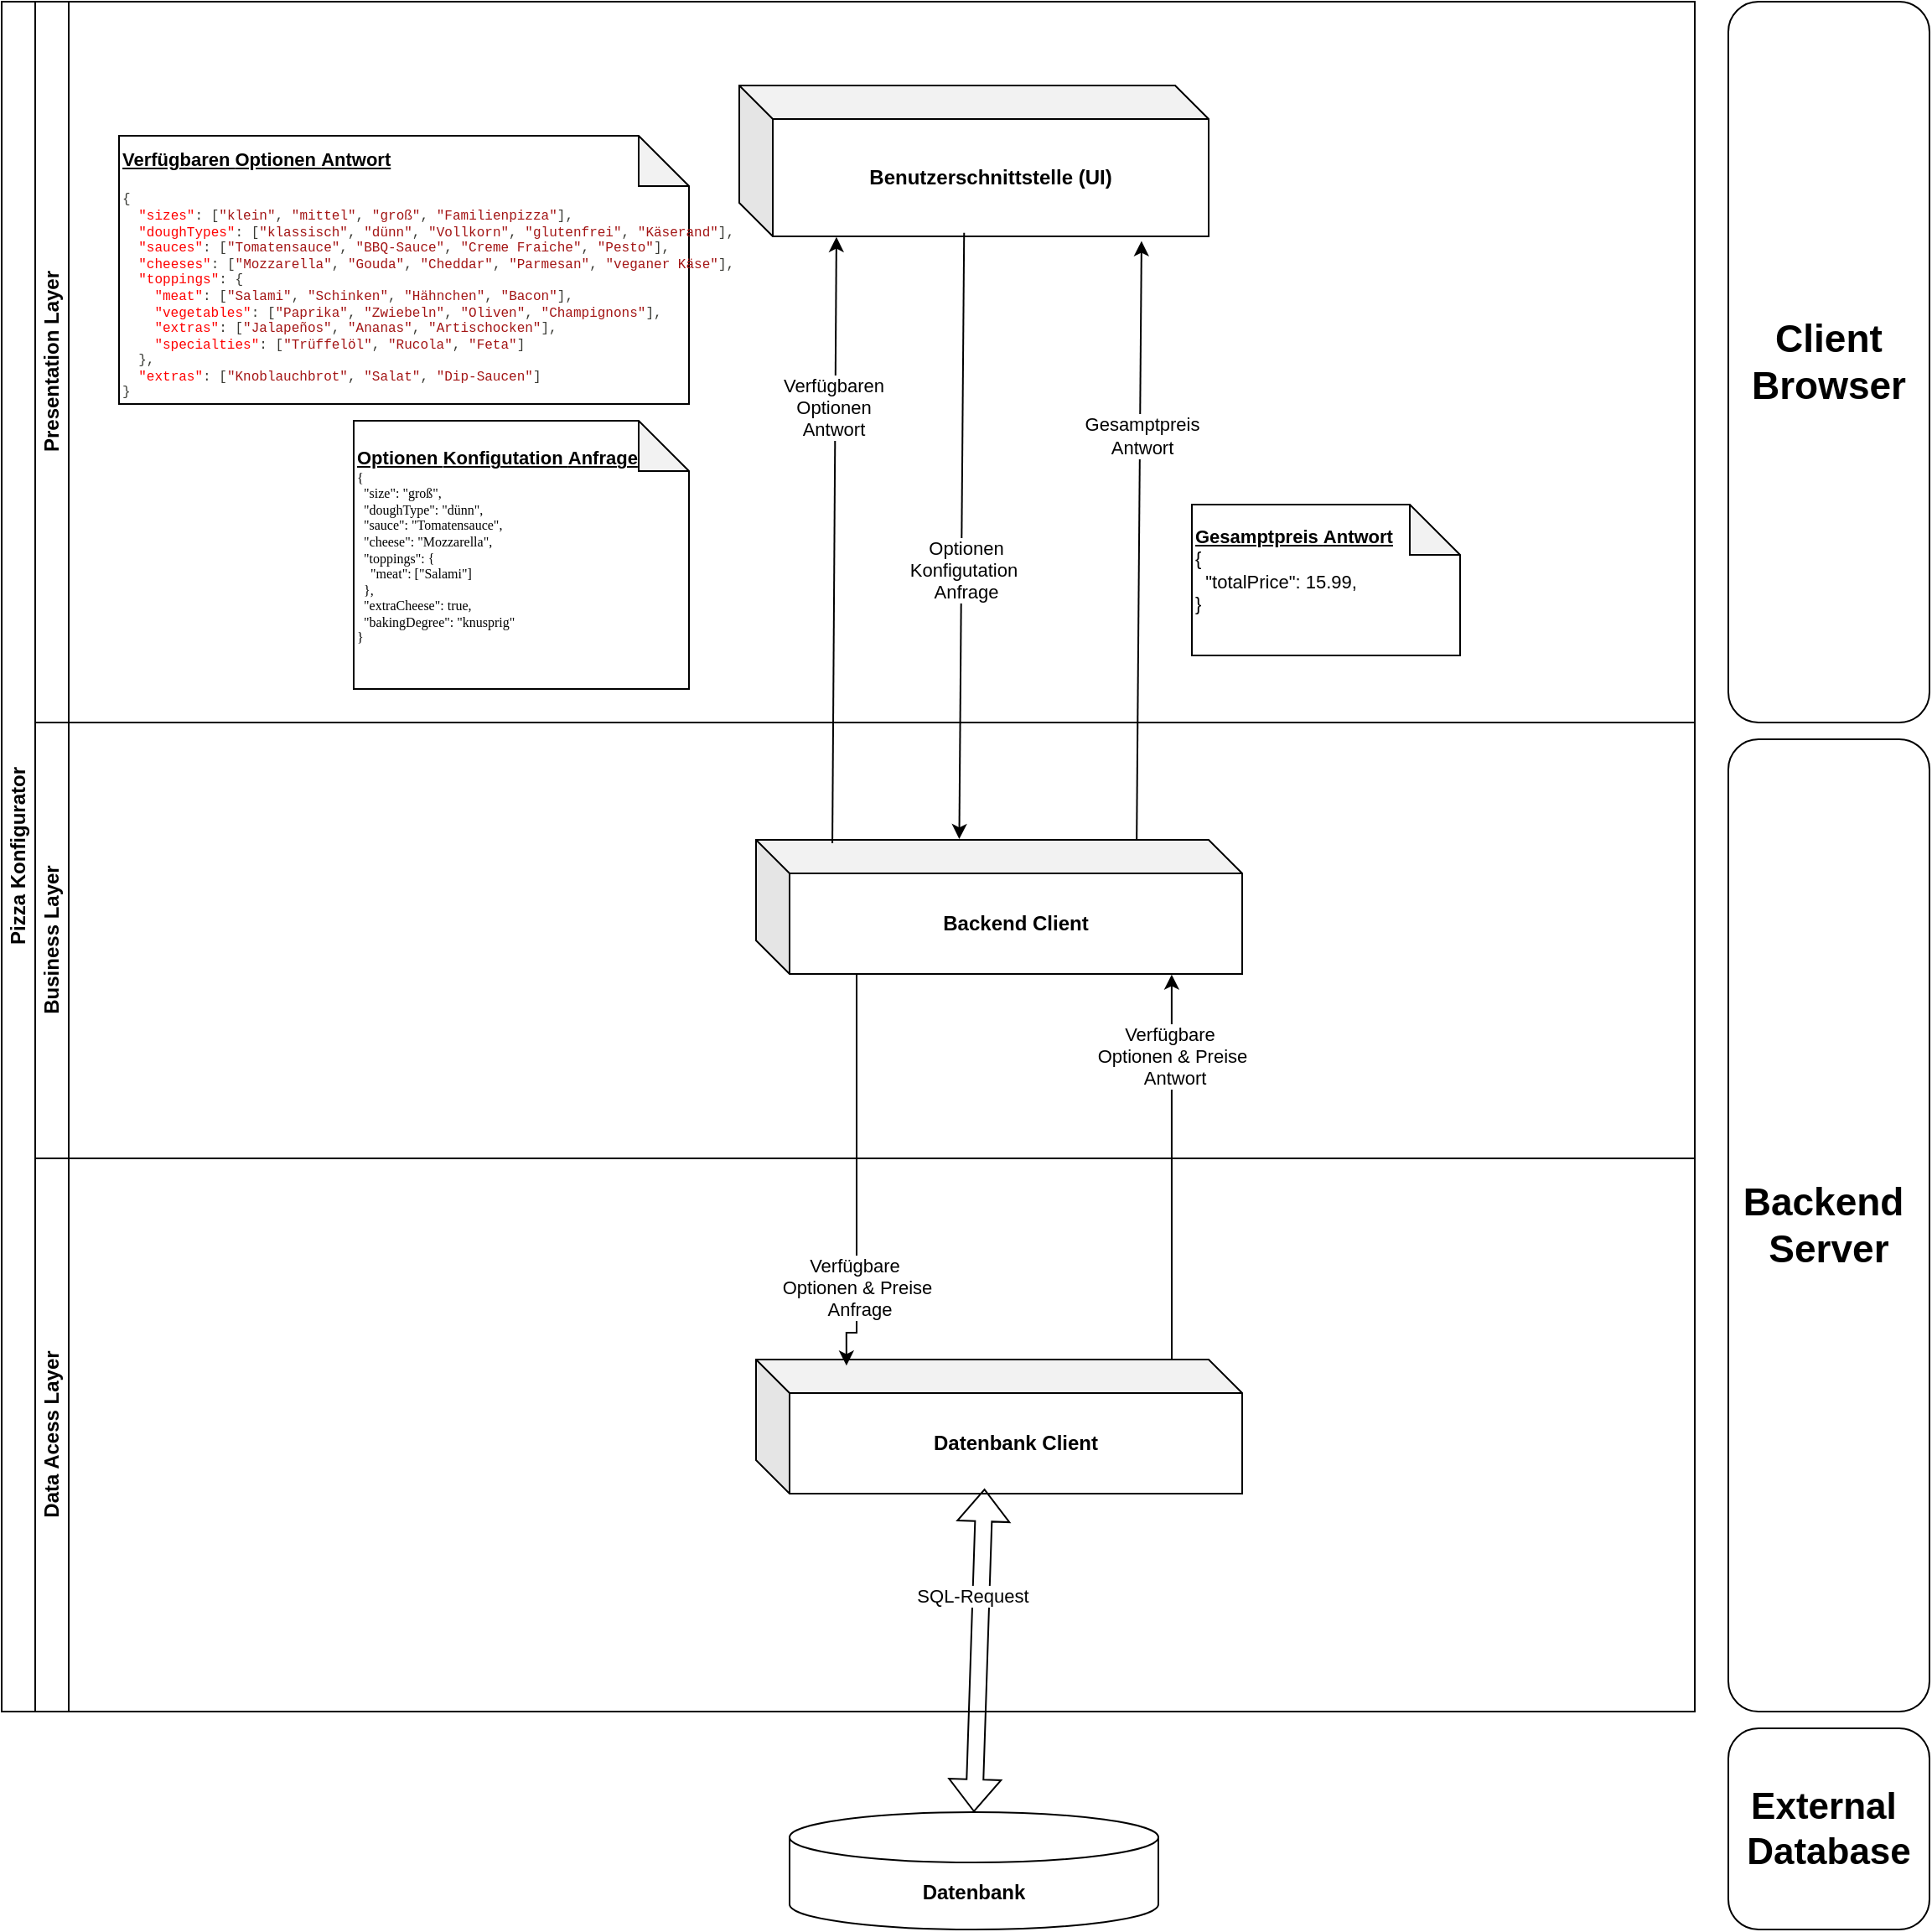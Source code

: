<mxfile version="24.7.17">
  <diagram id="prtHgNgQTEPvFCAcTncT" name="Page-1">
    <mxGraphModel dx="2363" dy="1367" grid="1" gridSize="10" guides="1" tooltips="1" connect="1" arrows="1" fold="1" page="1" pageScale="1" pageWidth="827" pageHeight="1169" math="0" shadow="0">
      <root>
        <mxCell id="0" />
        <mxCell id="1" parent="0" />
        <mxCell id="dNxyNK7c78bLwvsdeMH5-19" value="Pizza Konfigurator" style="swimlane;html=1;childLayout=stackLayout;resizeParent=1;resizeParentMax=0;horizontal=0;startSize=20;horizontalStack=0;" parent="1" vertex="1">
          <mxGeometry x="40" y="80" width="1010" height="1020" as="geometry" />
        </mxCell>
        <mxCell id="dNxyNK7c78bLwvsdeMH5-20" value="Presentation Layer" style="swimlane;html=1;startSize=20;horizontal=0;" parent="dNxyNK7c78bLwvsdeMH5-19" vertex="1">
          <mxGeometry x="20" width="990" height="430" as="geometry">
            <mxRectangle x="20" width="430" height="30" as="alternateBounds" />
          </mxGeometry>
        </mxCell>
        <mxCell id="aPchaK3MJJFlwDpqy7zF-2" value="&lt;strong&gt;Benutzerschnittstelle (UI)&lt;/strong&gt;" style="shape=cube;whiteSpace=wrap;html=1;boundedLbl=1;backgroundOutline=1;darkOpacity=0.05;darkOpacity2=0.1;" vertex="1" parent="dNxyNK7c78bLwvsdeMH5-20">
          <mxGeometry x="420" y="50" width="280" height="90" as="geometry" />
        </mxCell>
        <mxCell id="aPchaK3MJJFlwDpqy7zF-19" value="&lt;pre style=&quot;&quot;&gt;&lt;u&gt;&lt;b&gt;&lt;code class=&quot;language-json&quot; style=&quot;font-size: 8px; color: rgb(57, 58, 52); font-family: Consolas, &amp;quot;Bitstream Vera Sans Mono&amp;quot;, &amp;quot;Courier New&amp;quot;, Courier, monospace; direction: ltr; word-spacing: normal; word-break: normal; line-height: 1.2em; tab-size: 4; hyphens: none;&quot;&gt;&lt;span class=&quot;token&quot;&gt;&lt;span style=&quot;color: rgb(0, 0, 0); font-family: Helvetica; font-size: 11px; white-space-collapse: collapse; background-color: rgb(255, 255, 255);&quot;&gt;Verfügbaren&amp;nbsp;&lt;/span&gt;&lt;/span&gt;&lt;/code&gt;&lt;font style=&quot;font-size: 11px;&quot; face=&quot;Helvetica&quot;&gt;Optionen&amp;nbsp;&lt;/font&gt;&lt;span style=&quot;font-size: 11px; font-family: Helvetica; white-space: normal; word-spacing: normal; background-color: initial;&quot;&gt;Antwort&lt;/span&gt;&lt;/b&gt;&lt;/u&gt;&lt;/pre&gt;&lt;pre style=&quot;font-size: 8px;&quot;&gt;&lt;code class=&quot;language-json&quot; style=&quot;color: rgb(57, 58, 52); font-family: Consolas, &amp;quot;Bitstream Vera Sans Mono&amp;quot;, &amp;quot;Courier New&amp;quot;, Courier, monospace; direction: ltr; word-spacing: normal; word-break: normal; line-height: 1.2em; tab-size: 4; hyphens: none;&quot;&gt;&lt;span class=&quot;token&quot;&gt;{&lt;/span&gt;&lt;br&gt;  &lt;span class=&quot;token&quot; style=&quot;color: rgb(255, 0, 0);&quot;&gt;&quot;sizes&quot;&lt;/span&gt;&lt;span class=&quot;token&quot;&gt;:&lt;/span&gt; &lt;span class=&quot;token&quot;&gt;[&lt;/span&gt;&lt;span class=&quot;token&quot; style=&quot;color: rgb(163, 21, 21);&quot;&gt;&quot;klein&quot;&lt;/span&gt;&lt;span class=&quot;token&quot;&gt;,&lt;/span&gt; &lt;span class=&quot;token&quot; style=&quot;color: rgb(163, 21, 21);&quot;&gt;&quot;mittel&quot;&lt;/span&gt;&lt;span class=&quot;token&quot;&gt;,&lt;/span&gt; &lt;span class=&quot;token&quot; style=&quot;color: rgb(163, 21, 21);&quot;&gt;&quot;groß&quot;&lt;/span&gt;&lt;span class=&quot;token&quot;&gt;,&lt;/span&gt; &lt;span class=&quot;token&quot; style=&quot;color: rgb(163, 21, 21);&quot;&gt;&quot;Familienpizza&quot;&lt;/span&gt;&lt;span class=&quot;token&quot;&gt;]&lt;/span&gt;&lt;span class=&quot;token&quot;&gt;,&lt;/span&gt;&lt;br&gt;  &lt;span class=&quot;token&quot; style=&quot;color: rgb(255, 0, 0);&quot;&gt;&quot;doughTypes&quot;&lt;/span&gt;&lt;span class=&quot;token&quot;&gt;:&lt;/span&gt; &lt;span class=&quot;token&quot;&gt;[&lt;/span&gt;&lt;span class=&quot;token&quot; style=&quot;color: rgb(163, 21, 21);&quot;&gt;&quot;klassisch&quot;&lt;/span&gt;&lt;span class=&quot;token&quot;&gt;,&lt;/span&gt; &lt;span class=&quot;token&quot; style=&quot;color: rgb(163, 21, 21);&quot;&gt;&quot;dünn&quot;&lt;/span&gt;&lt;span class=&quot;token&quot;&gt;,&lt;/span&gt; &lt;span class=&quot;token&quot; style=&quot;color: rgb(163, 21, 21);&quot;&gt;&quot;Vollkorn&quot;&lt;/span&gt;&lt;span class=&quot;token&quot;&gt;,&lt;/span&gt; &lt;span class=&quot;token&quot; style=&quot;color: rgb(163, 21, 21);&quot;&gt;&quot;glutenfrei&quot;&lt;/span&gt;&lt;span class=&quot;token&quot;&gt;,&lt;/span&gt; &lt;span class=&quot;token&quot; style=&quot;color: rgb(163, 21, 21);&quot;&gt;&quot;Käserand&quot;&lt;/span&gt;&lt;span class=&quot;token&quot;&gt;]&lt;/span&gt;&lt;span class=&quot;token&quot;&gt;,&lt;/span&gt;&lt;br&gt;  &lt;span class=&quot;token&quot; style=&quot;color: rgb(255, 0, 0);&quot;&gt;&quot;sauces&quot;&lt;/span&gt;&lt;span class=&quot;token&quot;&gt;:&lt;/span&gt; &lt;span class=&quot;token&quot;&gt;[&lt;/span&gt;&lt;span class=&quot;token&quot; style=&quot;color: rgb(163, 21, 21);&quot;&gt;&quot;Tomatensauce&quot;&lt;/span&gt;&lt;span class=&quot;token&quot;&gt;,&lt;/span&gt; &lt;span class=&quot;token&quot; style=&quot;color: rgb(163, 21, 21);&quot;&gt;&quot;BBQ-Sauce&quot;&lt;/span&gt;&lt;span class=&quot;token&quot;&gt;,&lt;/span&gt; &lt;span class=&quot;token&quot; style=&quot;color: rgb(163, 21, 21);&quot;&gt;&quot;Creme Fraiche&quot;&lt;/span&gt;&lt;span class=&quot;token&quot;&gt;,&lt;/span&gt; &lt;span class=&quot;token&quot; style=&quot;color: rgb(163, 21, 21);&quot;&gt;&quot;Pesto&quot;&lt;/span&gt;&lt;span class=&quot;token&quot;&gt;]&lt;/span&gt;&lt;span class=&quot;token&quot;&gt;,&lt;/span&gt;&lt;br&gt;  &lt;span class=&quot;token&quot; style=&quot;color: rgb(255, 0, 0);&quot;&gt;&quot;cheeses&quot;&lt;/span&gt;&lt;span class=&quot;token&quot;&gt;:&lt;/span&gt; &lt;span class=&quot;token&quot;&gt;[&lt;/span&gt;&lt;span class=&quot;token&quot; style=&quot;color: rgb(163, 21, 21);&quot;&gt;&quot;Mozzarella&quot;&lt;/span&gt;&lt;span class=&quot;token&quot;&gt;,&lt;/span&gt; &lt;span class=&quot;token&quot; style=&quot;color: rgb(163, 21, 21);&quot;&gt;&quot;Gouda&quot;&lt;/span&gt;&lt;span class=&quot;token&quot;&gt;,&lt;/span&gt; &lt;span class=&quot;token&quot; style=&quot;color: rgb(163, 21, 21);&quot;&gt;&quot;Cheddar&quot;&lt;/span&gt;&lt;span class=&quot;token&quot;&gt;,&lt;/span&gt; &lt;span class=&quot;token&quot; style=&quot;color: rgb(163, 21, 21);&quot;&gt;&quot;Parmesan&quot;&lt;/span&gt;&lt;span class=&quot;token&quot;&gt;,&lt;/span&gt; &lt;span class=&quot;token&quot; style=&quot;color: rgb(163, 21, 21);&quot;&gt;&quot;veganer Käse&quot;&lt;/span&gt;&lt;span class=&quot;token&quot;&gt;]&lt;/span&gt;&lt;span class=&quot;token&quot;&gt;,&lt;/span&gt;&lt;br&gt;  &lt;span class=&quot;token&quot; style=&quot;color: rgb(255, 0, 0);&quot;&gt;&quot;toppings&quot;&lt;/span&gt;&lt;span class=&quot;token&quot;&gt;:&lt;/span&gt; &lt;span class=&quot;token&quot;&gt;{&lt;/span&gt;&lt;br&gt;    &lt;span class=&quot;token&quot; style=&quot;color: rgb(255, 0, 0);&quot;&gt;&quot;meat&quot;&lt;/span&gt;&lt;span class=&quot;token&quot;&gt;:&lt;/span&gt; &lt;span class=&quot;token&quot;&gt;[&lt;/span&gt;&lt;span class=&quot;token&quot; style=&quot;color: rgb(163, 21, 21);&quot;&gt;&quot;Salami&quot;&lt;/span&gt;&lt;span class=&quot;token&quot;&gt;,&lt;/span&gt; &lt;span class=&quot;token&quot; style=&quot;color: rgb(163, 21, 21);&quot;&gt;&quot;Schinken&quot;&lt;/span&gt;&lt;span class=&quot;token&quot;&gt;,&lt;/span&gt; &lt;span class=&quot;token&quot; style=&quot;color: rgb(163, 21, 21);&quot;&gt;&quot;Hähnchen&quot;&lt;/span&gt;&lt;span class=&quot;token&quot;&gt;,&lt;/span&gt; &lt;span class=&quot;token&quot; style=&quot;color: rgb(163, 21, 21);&quot;&gt;&quot;Bacon&quot;&lt;/span&gt;&lt;span class=&quot;token&quot;&gt;]&lt;/span&gt;&lt;span class=&quot;token&quot;&gt;,&lt;/span&gt;&lt;br&gt;    &lt;span class=&quot;token&quot; style=&quot;color: rgb(255, 0, 0);&quot;&gt;&quot;vegetables&quot;&lt;/span&gt;&lt;span class=&quot;token&quot;&gt;:&lt;/span&gt; &lt;span class=&quot;token&quot;&gt;[&lt;/span&gt;&lt;span class=&quot;token&quot; style=&quot;color: rgb(163, 21, 21);&quot;&gt;&quot;Paprika&quot;&lt;/span&gt;&lt;span class=&quot;token&quot;&gt;,&lt;/span&gt; &lt;span class=&quot;token&quot; style=&quot;color: rgb(163, 21, 21);&quot;&gt;&quot;Zwiebeln&quot;&lt;/span&gt;&lt;span class=&quot;token&quot;&gt;,&lt;/span&gt; &lt;span class=&quot;token&quot; style=&quot;color: rgb(163, 21, 21);&quot;&gt;&quot;Oliven&quot;&lt;/span&gt;&lt;span class=&quot;token&quot;&gt;,&lt;/span&gt; &lt;span class=&quot;token&quot; style=&quot;color: rgb(163, 21, 21);&quot;&gt;&quot;Champignons&quot;&lt;/span&gt;&lt;span class=&quot;token&quot;&gt;]&lt;/span&gt;&lt;span class=&quot;token&quot;&gt;,&lt;/span&gt;&lt;br&gt;    &lt;span class=&quot;token&quot; style=&quot;color: rgb(255, 0, 0);&quot;&gt;&quot;extras&quot;&lt;/span&gt;&lt;span class=&quot;token&quot;&gt;:&lt;/span&gt; &lt;span class=&quot;token&quot;&gt;[&lt;/span&gt;&lt;span class=&quot;token&quot; style=&quot;color: rgb(163, 21, 21);&quot;&gt;&quot;Jalapeños&quot;&lt;/span&gt;&lt;span class=&quot;token&quot;&gt;,&lt;/span&gt; &lt;span class=&quot;token&quot; style=&quot;color: rgb(163, 21, 21);&quot;&gt;&quot;Ananas&quot;&lt;/span&gt;&lt;span class=&quot;token&quot;&gt;,&lt;/span&gt; &lt;span class=&quot;token&quot; style=&quot;color: rgb(163, 21, 21);&quot;&gt;&quot;Artischocken&quot;&lt;/span&gt;&lt;span class=&quot;token&quot;&gt;]&lt;/span&gt;&lt;span class=&quot;token&quot;&gt;,&lt;/span&gt;&lt;br&gt;    &lt;span class=&quot;token&quot; style=&quot;color: rgb(255, 0, 0);&quot;&gt;&quot;specialties&quot;&lt;/span&gt;&lt;span class=&quot;token&quot;&gt;:&lt;/span&gt; &lt;span class=&quot;token&quot;&gt;[&lt;/span&gt;&lt;span class=&quot;token&quot; style=&quot;color: rgb(163, 21, 21);&quot;&gt;&quot;Trüffelöl&quot;&lt;/span&gt;&lt;span class=&quot;token&quot;&gt;,&lt;/span&gt; &lt;span class=&quot;token&quot; style=&quot;color: rgb(163, 21, 21);&quot;&gt;&quot;Rucola&quot;&lt;/span&gt;&lt;span class=&quot;token&quot;&gt;,&lt;/span&gt; &lt;span class=&quot;token&quot; style=&quot;color: rgb(163, 21, 21);&quot;&gt;&quot;Feta&quot;&lt;/span&gt;&lt;span class=&quot;token&quot;&gt;]&lt;/span&gt;&lt;br&gt;  &lt;span class=&quot;token&quot;&gt;}&lt;/span&gt;&lt;span class=&quot;token&quot;&gt;,&lt;/span&gt;&lt;br&gt;  &lt;span class=&quot;token&quot; style=&quot;color: rgb(255, 0, 0);&quot;&gt;&quot;extras&quot;&lt;/span&gt;&lt;span class=&quot;token&quot;&gt;:&lt;/span&gt; &lt;span class=&quot;token&quot;&gt;[&lt;/span&gt;&lt;span class=&quot;token&quot; style=&quot;color: rgb(163, 21, 21);&quot;&gt;&quot;Knoblauchbrot&quot;&lt;/span&gt;&lt;span class=&quot;token&quot;&gt;,&lt;/span&gt; &lt;span class=&quot;token&quot; style=&quot;color: rgb(163, 21, 21);&quot;&gt;&quot;Salat&quot;&lt;/span&gt;&lt;span class=&quot;token&quot;&gt;,&lt;/span&gt; &lt;span class=&quot;token&quot; style=&quot;color: rgb(163, 21, 21);&quot;&gt;&quot;Dip-Saucen&quot;&lt;/span&gt;&lt;span class=&quot;token&quot;&gt;]&lt;/span&gt;&lt;br&gt;&lt;span class=&quot;token&quot;&gt;}&lt;/span&gt;&lt;/code&gt;&lt;/pre&gt;" style="shape=note;whiteSpace=wrap;html=1;backgroundOutline=1;darkOpacity=0.05;align=left;" vertex="1" parent="dNxyNK7c78bLwvsdeMH5-20">
          <mxGeometry x="50" y="80" width="340" height="160" as="geometry" />
        </mxCell>
        <mxCell id="aPchaK3MJJFlwDpqy7zF-21" value="&lt;div style=&quot;font-size: 11px; text-wrap: nowrap;&quot;&gt;&lt;u&gt;&lt;b&gt;Optionen&amp;nbsp;&lt;span style=&quot;background-color: rgb(255, 255, 255);&quot;&gt;Konfigutation&amp;nbsp;&lt;/span&gt;&lt;span style=&quot;background-color: initial;&quot;&gt;Anfrage&lt;/span&gt;&lt;/b&gt;&lt;/u&gt;&lt;/div&gt;&lt;div style=&quot;font-size: 8px; text-wrap: nowrap;&quot;&gt;&lt;span style=&quot;background-color: initial;&quot;&gt;&lt;div&gt;&lt;font face=&quot;Lucida Console&quot;&gt;{&lt;/font&gt;&lt;/div&gt;&lt;div&gt;&lt;font face=&quot;U1hpZtVvTLcUlfGHgEqY&quot;&gt;&amp;nbsp; &quot;size&quot;: &quot;groß&quot;,&lt;/font&gt;&lt;/div&gt;&lt;div&gt;&lt;font face=&quot;U1hpZtVvTLcUlfGHgEqY&quot;&gt;&amp;nbsp; &quot;doughType&quot;: &quot;dünn&quot;,&lt;/font&gt;&lt;/div&gt;&lt;div&gt;&lt;font face=&quot;U1hpZtVvTLcUlfGHgEqY&quot;&gt;&amp;nbsp; &quot;sauce&quot;: &quot;Tomatensauce&quot;,&lt;/font&gt;&lt;/div&gt;&lt;div&gt;&lt;font face=&quot;U1hpZtVvTLcUlfGHgEqY&quot;&gt;&amp;nbsp; &quot;cheese&quot;: &quot;Mozzarella&quot;,&lt;/font&gt;&lt;/div&gt;&lt;div&gt;&lt;font face=&quot;U1hpZtVvTLcUlfGHgEqY&quot;&gt;&amp;nbsp; &quot;toppings&quot;: {&lt;/font&gt;&lt;/div&gt;&lt;div&gt;&lt;font face=&quot;U1hpZtVvTLcUlfGHgEqY&quot;&gt;&amp;nbsp; &amp;nbsp; &quot;meat&quot;: [&quot;Salami&quot;]&lt;/font&gt;&lt;/div&gt;&lt;div&gt;&lt;font face=&quot;U1hpZtVvTLcUlfGHgEqY&quot;&gt;&amp;nbsp; },&lt;/font&gt;&lt;/div&gt;&lt;div&gt;&lt;font face=&quot;U1hpZtVvTLcUlfGHgEqY&quot;&gt;&amp;nbsp; &quot;extraCheese&quot;: true,&lt;/font&gt;&lt;/div&gt;&lt;div&gt;&lt;font face=&quot;U1hpZtVvTLcUlfGHgEqY&quot;&gt;&amp;nbsp; &quot;bakingDegree&quot;: &quot;knusprig&quot;&lt;/font&gt;&lt;/div&gt;&lt;div&gt;&lt;font face=&quot;U1hpZtVvTLcUlfGHgEqY&quot;&gt;}&lt;/font&gt;&lt;/div&gt;&lt;div&gt;&lt;br&gt;&lt;/div&gt;&lt;/span&gt;&lt;/div&gt;" style="shape=note;whiteSpace=wrap;html=1;backgroundOutline=1;darkOpacity=0.05;align=left;" vertex="1" parent="dNxyNK7c78bLwvsdeMH5-20">
          <mxGeometry x="190" y="250" width="200" height="160" as="geometry" />
        </mxCell>
        <mxCell id="aPchaK3MJJFlwDpqy7zF-23" value="&lt;b&gt;&lt;u&gt;&lt;span style=&quot;font-size: 11px; text-wrap: nowrap; background-color: rgb(255, 255, 255);&quot;&gt;Gesamptpreis&amp;nbsp;&lt;/span&gt;&lt;span style=&quot;font-size: 11px; text-wrap: nowrap; background-color: initial;&quot;&gt;Antwort&lt;/span&gt;&lt;/u&gt;&lt;/b&gt;&lt;div style=&quot;font-size: 11px; text-wrap: nowrap;&quot;&gt;&lt;div&gt;{&lt;/div&gt;&lt;div&gt;&amp;nbsp; &quot;totalPrice&quot;: 15.99,&lt;/div&gt;&lt;div&gt;&lt;span style=&quot;background-color: initial;&quot;&gt;}&lt;/span&gt;&lt;br&gt;&lt;/div&gt;&lt;div style=&quot;&quot;&gt;&lt;br&gt;&lt;/div&gt;&lt;/div&gt;" style="shape=note;whiteSpace=wrap;html=1;backgroundOutline=1;darkOpacity=0.05;align=left;" vertex="1" parent="dNxyNK7c78bLwvsdeMH5-20">
          <mxGeometry x="690" y="300" width="160" height="90" as="geometry" />
        </mxCell>
        <mxCell id="dNxyNK7c78bLwvsdeMH5-21" value="Business Layer" style="swimlane;html=1;startSize=20;horizontal=0;" parent="dNxyNK7c78bLwvsdeMH5-19" vertex="1">
          <mxGeometry x="20" y="430" width="990" height="260" as="geometry">
            <mxRectangle x="20" y="30" width="430" height="30" as="alternateBounds" />
          </mxGeometry>
        </mxCell>
        <mxCell id="aPchaK3MJJFlwDpqy7zF-6" value="&lt;strong&gt;Backend Client&lt;/strong&gt;" style="shape=cube;whiteSpace=wrap;html=1;boundedLbl=1;backgroundOutline=1;darkOpacity=0.05;darkOpacity2=0.1;" vertex="1" parent="dNxyNK7c78bLwvsdeMH5-21">
          <mxGeometry x="430" y="70" width="290" height="80" as="geometry" />
        </mxCell>
        <mxCell id="dNxyNK7c78bLwvsdeMH5-22" value="Data Acess Layer" style="swimlane;html=1;startSize=20;horizontal=0;" parent="dNxyNK7c78bLwvsdeMH5-19" vertex="1">
          <mxGeometry x="20" y="690" width="990" height="330" as="geometry">
            <mxRectangle x="20" y="60" width="430" height="30" as="alternateBounds" />
          </mxGeometry>
        </mxCell>
        <mxCell id="aPchaK3MJJFlwDpqy7zF-24" value="&lt;strong&gt;Datenbank Client&lt;/strong&gt;" style="shape=cube;whiteSpace=wrap;html=1;boundedLbl=1;backgroundOutline=1;darkOpacity=0.05;darkOpacity2=0.1;" vertex="1" parent="dNxyNK7c78bLwvsdeMH5-22">
          <mxGeometry x="430" y="120" width="290" height="80" as="geometry" />
        </mxCell>
        <mxCell id="aPchaK3MJJFlwDpqy7zF-11" value="" style="endArrow=classic;html=1;rounded=0;entryX=0.207;entryY=1.004;entryDx=0;entryDy=0;entryPerimeter=0;exitX=0.157;exitY=0.025;exitDx=0;exitDy=0;exitPerimeter=0;" edge="1" parent="dNxyNK7c78bLwvsdeMH5-19" source="aPchaK3MJJFlwDpqy7zF-6" target="aPchaK3MJJFlwDpqy7zF-2">
          <mxGeometry width="50" height="50" relative="1" as="geometry">
            <mxPoint x="260" y="460" as="sourcePoint" />
            <mxPoint x="320" y="350" as="targetPoint" />
          </mxGeometry>
        </mxCell>
        <mxCell id="aPchaK3MJJFlwDpqy7zF-12" value="Verfügbaren&lt;div&gt;Optionen&lt;/div&gt;&lt;div&gt;Antwort&lt;/div&gt;" style="edgeLabel;html=1;align=center;verticalAlign=middle;resizable=0;points=[];" vertex="1" connectable="0" parent="aPchaK3MJJFlwDpqy7zF-11">
          <mxGeometry x="0.44" y="2" relative="1" as="geometry">
            <mxPoint as="offset" />
          </mxGeometry>
        </mxCell>
        <mxCell id="aPchaK3MJJFlwDpqy7zF-13" value="" style="endArrow=classic;html=1;rounded=0;entryX=0.857;entryY=1.031;entryDx=0;entryDy=0;entryPerimeter=0;exitX=0.783;exitY=0.004;exitDx=0;exitDy=0;exitPerimeter=0;" edge="1" parent="dNxyNK7c78bLwvsdeMH5-19" source="aPchaK3MJJFlwDpqy7zF-6" target="aPchaK3MJJFlwDpqy7zF-2">
          <mxGeometry width="50" height="50" relative="1" as="geometry">
            <mxPoint x="270" y="400" as="sourcePoint" />
            <mxPoint x="320" y="350" as="targetPoint" />
          </mxGeometry>
        </mxCell>
        <mxCell id="aPchaK3MJJFlwDpqy7zF-14" value="Gesamptpreis&lt;div&gt;Antwort&lt;/div&gt;" style="edgeLabel;html=1;align=center;verticalAlign=middle;resizable=0;points=[];" vertex="1" connectable="0" parent="aPchaK3MJJFlwDpqy7zF-13">
          <mxGeometry x="0.35" y="-1" relative="1" as="geometry">
            <mxPoint as="offset" />
          </mxGeometry>
        </mxCell>
        <mxCell id="aPchaK3MJJFlwDpqy7zF-17" style="edgeStyle=orthogonalEdgeStyle;rounded=0;orthogonalLoop=1;jettySize=auto;html=1;entryX=0.855;entryY=1.004;entryDx=0;entryDy=0;entryPerimeter=0;exitX=0.862;exitY=0;exitDx=0;exitDy=0;exitPerimeter=0;" edge="1" parent="dNxyNK7c78bLwvsdeMH5-19" source="aPchaK3MJJFlwDpqy7zF-24" target="aPchaK3MJJFlwDpqy7zF-6">
          <mxGeometry relative="1" as="geometry">
            <mxPoint x="698" y="780" as="sourcePoint" />
            <mxPoint x="670" y="440" as="targetPoint" />
            <Array as="points">
              <mxPoint x="698" y="810" />
            </Array>
          </mxGeometry>
        </mxCell>
        <mxCell id="aPchaK3MJJFlwDpqy7zF-18" value="Verfügbare&amp;nbsp;&lt;div&gt;Optionen &amp;amp; Preise&lt;/div&gt;&lt;div&gt;&amp;nbsp;Antwort&lt;/div&gt;" style="edgeLabel;html=1;align=center;verticalAlign=middle;resizable=0;points=[];" vertex="1" connectable="0" parent="aPchaK3MJJFlwDpqy7zF-17">
          <mxGeometry x="0.17" y="2" relative="1" as="geometry">
            <mxPoint x="2" y="-48" as="offset" />
          </mxGeometry>
        </mxCell>
        <mxCell id="aPchaK3MJJFlwDpqy7zF-9" value="" style="endArrow=classic;html=1;rounded=0;exitX=0.479;exitY=0.976;exitDx=0;exitDy=0;exitPerimeter=0;entryX=0.418;entryY=-0.006;entryDx=0;entryDy=0;entryPerimeter=0;" edge="1" parent="dNxyNK7c78bLwvsdeMH5-19" source="aPchaK3MJJFlwDpqy7zF-2" target="aPchaK3MJJFlwDpqy7zF-6">
          <mxGeometry width="50" height="50" relative="1" as="geometry">
            <mxPoint x="230" y="50" as="sourcePoint" />
            <mxPoint x="235.273" y="340" as="targetPoint" />
          </mxGeometry>
        </mxCell>
        <mxCell id="aPchaK3MJJFlwDpqy7zF-10" value="&lt;div&gt;Optionen&lt;/div&gt;Konfigutation&amp;nbsp;&lt;div&gt;Anfrage&lt;/div&gt;" style="edgeLabel;html=1;align=center;verticalAlign=middle;resizable=0;points=[];" vertex="1" connectable="0" parent="aPchaK3MJJFlwDpqy7zF-9">
          <mxGeometry x="0.103" y="-2" relative="1" as="geometry">
            <mxPoint x="4" y="1" as="offset" />
          </mxGeometry>
        </mxCell>
        <mxCell id="aPchaK3MJJFlwDpqy7zF-15" style="edgeStyle=orthogonalEdgeStyle;rounded=0;orthogonalLoop=1;jettySize=auto;html=1;entryX=0.186;entryY=0.046;entryDx=0;entryDy=0;entryPerimeter=0;" edge="1" parent="dNxyNK7c78bLwvsdeMH5-19" source="aPchaK3MJJFlwDpqy7zF-6" target="aPchaK3MJJFlwDpqy7zF-24">
          <mxGeometry relative="1" as="geometry">
            <mxPoint x="510" y="780" as="targetPoint" />
            <Array as="points">
              <mxPoint x="510" y="794" />
            </Array>
          </mxGeometry>
        </mxCell>
        <mxCell id="aPchaK3MJJFlwDpqy7zF-16" value="Verfügbare&amp;nbsp;&lt;div&gt;Optionen &amp;amp; Preise&lt;/div&gt;&lt;div&gt;&amp;nbsp;Anfrage&lt;/div&gt;" style="edgeLabel;html=1;align=center;verticalAlign=middle;resizable=0;points=[];" vertex="1" connectable="0" parent="aPchaK3MJJFlwDpqy7zF-15">
          <mxGeometry x="0.763" relative="1" as="geometry">
            <mxPoint y="-25" as="offset" />
          </mxGeometry>
        </mxCell>
        <mxCell id="aPchaK3MJJFlwDpqy7zF-8" value="&lt;strong&gt;Datenbank&lt;/strong&gt;" style="shape=cylinder3;whiteSpace=wrap;html=1;boundedLbl=1;backgroundOutline=1;size=15;" vertex="1" parent="1">
          <mxGeometry x="510" y="1160" width="220" height="70" as="geometry" />
        </mxCell>
        <mxCell id="aPchaK3MJJFlwDpqy7zF-26" value="" style="shape=flexArrow;endArrow=classic;startArrow=classic;html=1;rounded=0;exitX=0.5;exitY=0;exitDx=0;exitDy=0;exitPerimeter=0;entryX=0.47;entryY=0.963;entryDx=0;entryDy=0;entryPerimeter=0;" edge="1" parent="1" source="aPchaK3MJJFlwDpqy7zF-8" target="aPchaK3MJJFlwDpqy7zF-24">
          <mxGeometry width="100" height="100" relative="1" as="geometry">
            <mxPoint x="410" y="1070" as="sourcePoint" />
            <mxPoint x="510" y="970" as="targetPoint" />
          </mxGeometry>
        </mxCell>
        <mxCell id="aPchaK3MJJFlwDpqy7zF-27" value="SQL-Request" style="edgeLabel;html=1;align=center;verticalAlign=middle;resizable=0;points=[];" vertex="1" connectable="0" parent="aPchaK3MJJFlwDpqy7zF-26">
          <mxGeometry x="0.343" y="5" relative="1" as="geometry">
            <mxPoint as="offset" />
          </mxGeometry>
        </mxCell>
        <mxCell id="aPchaK3MJJFlwDpqy7zF-32" value="&lt;b style=&quot;font-size: 23px;&quot;&gt;&lt;font style=&quot;font-size: 23px;&quot;&gt;Backend&amp;nbsp;&lt;/font&gt;&lt;/b&gt;&lt;div style=&quot;font-size: 23px;&quot;&gt;&lt;b style=&quot;&quot;&gt;&lt;font style=&quot;font-size: 23px;&quot;&gt;Server&lt;/font&gt;&lt;/b&gt;&lt;/div&gt;" style="rounded=1;whiteSpace=wrap;html=1;" vertex="1" parent="1">
          <mxGeometry x="1070" y="520" width="120" height="580" as="geometry" />
        </mxCell>
        <mxCell id="aPchaK3MJJFlwDpqy7zF-33" value="&lt;font style=&quot;font-size: 23px;&quot;&gt;&lt;b style=&quot;&quot;&gt;Client&lt;/b&gt;&lt;/font&gt;&lt;div style=&quot;font-size: 23px;&quot;&gt;&lt;font style=&quot;font-size: 23px;&quot;&gt;&lt;b style=&quot;&quot;&gt;Browser&lt;/b&gt;&lt;/font&gt;&lt;/div&gt;" style="rounded=1;whiteSpace=wrap;html=1;" vertex="1" parent="1">
          <mxGeometry x="1070" y="80" width="120" height="430" as="geometry" />
        </mxCell>
        <mxCell id="aPchaK3MJJFlwDpqy7zF-34" value="&lt;font style=&quot;font-size: 22px;&quot;&gt;&lt;b&gt;External&amp;nbsp;&lt;/b&gt;&lt;/font&gt;&lt;div style=&quot;font-size: 22px;&quot;&gt;&lt;font style=&quot;font-size: 22px;&quot;&gt;&lt;b&gt;Database&lt;/b&gt;&lt;/font&gt;&lt;/div&gt;" style="rounded=1;whiteSpace=wrap;html=1;" vertex="1" parent="1">
          <mxGeometry x="1070" y="1110" width="120" height="120" as="geometry" />
        </mxCell>
      </root>
    </mxGraphModel>
  </diagram>
</mxfile>
